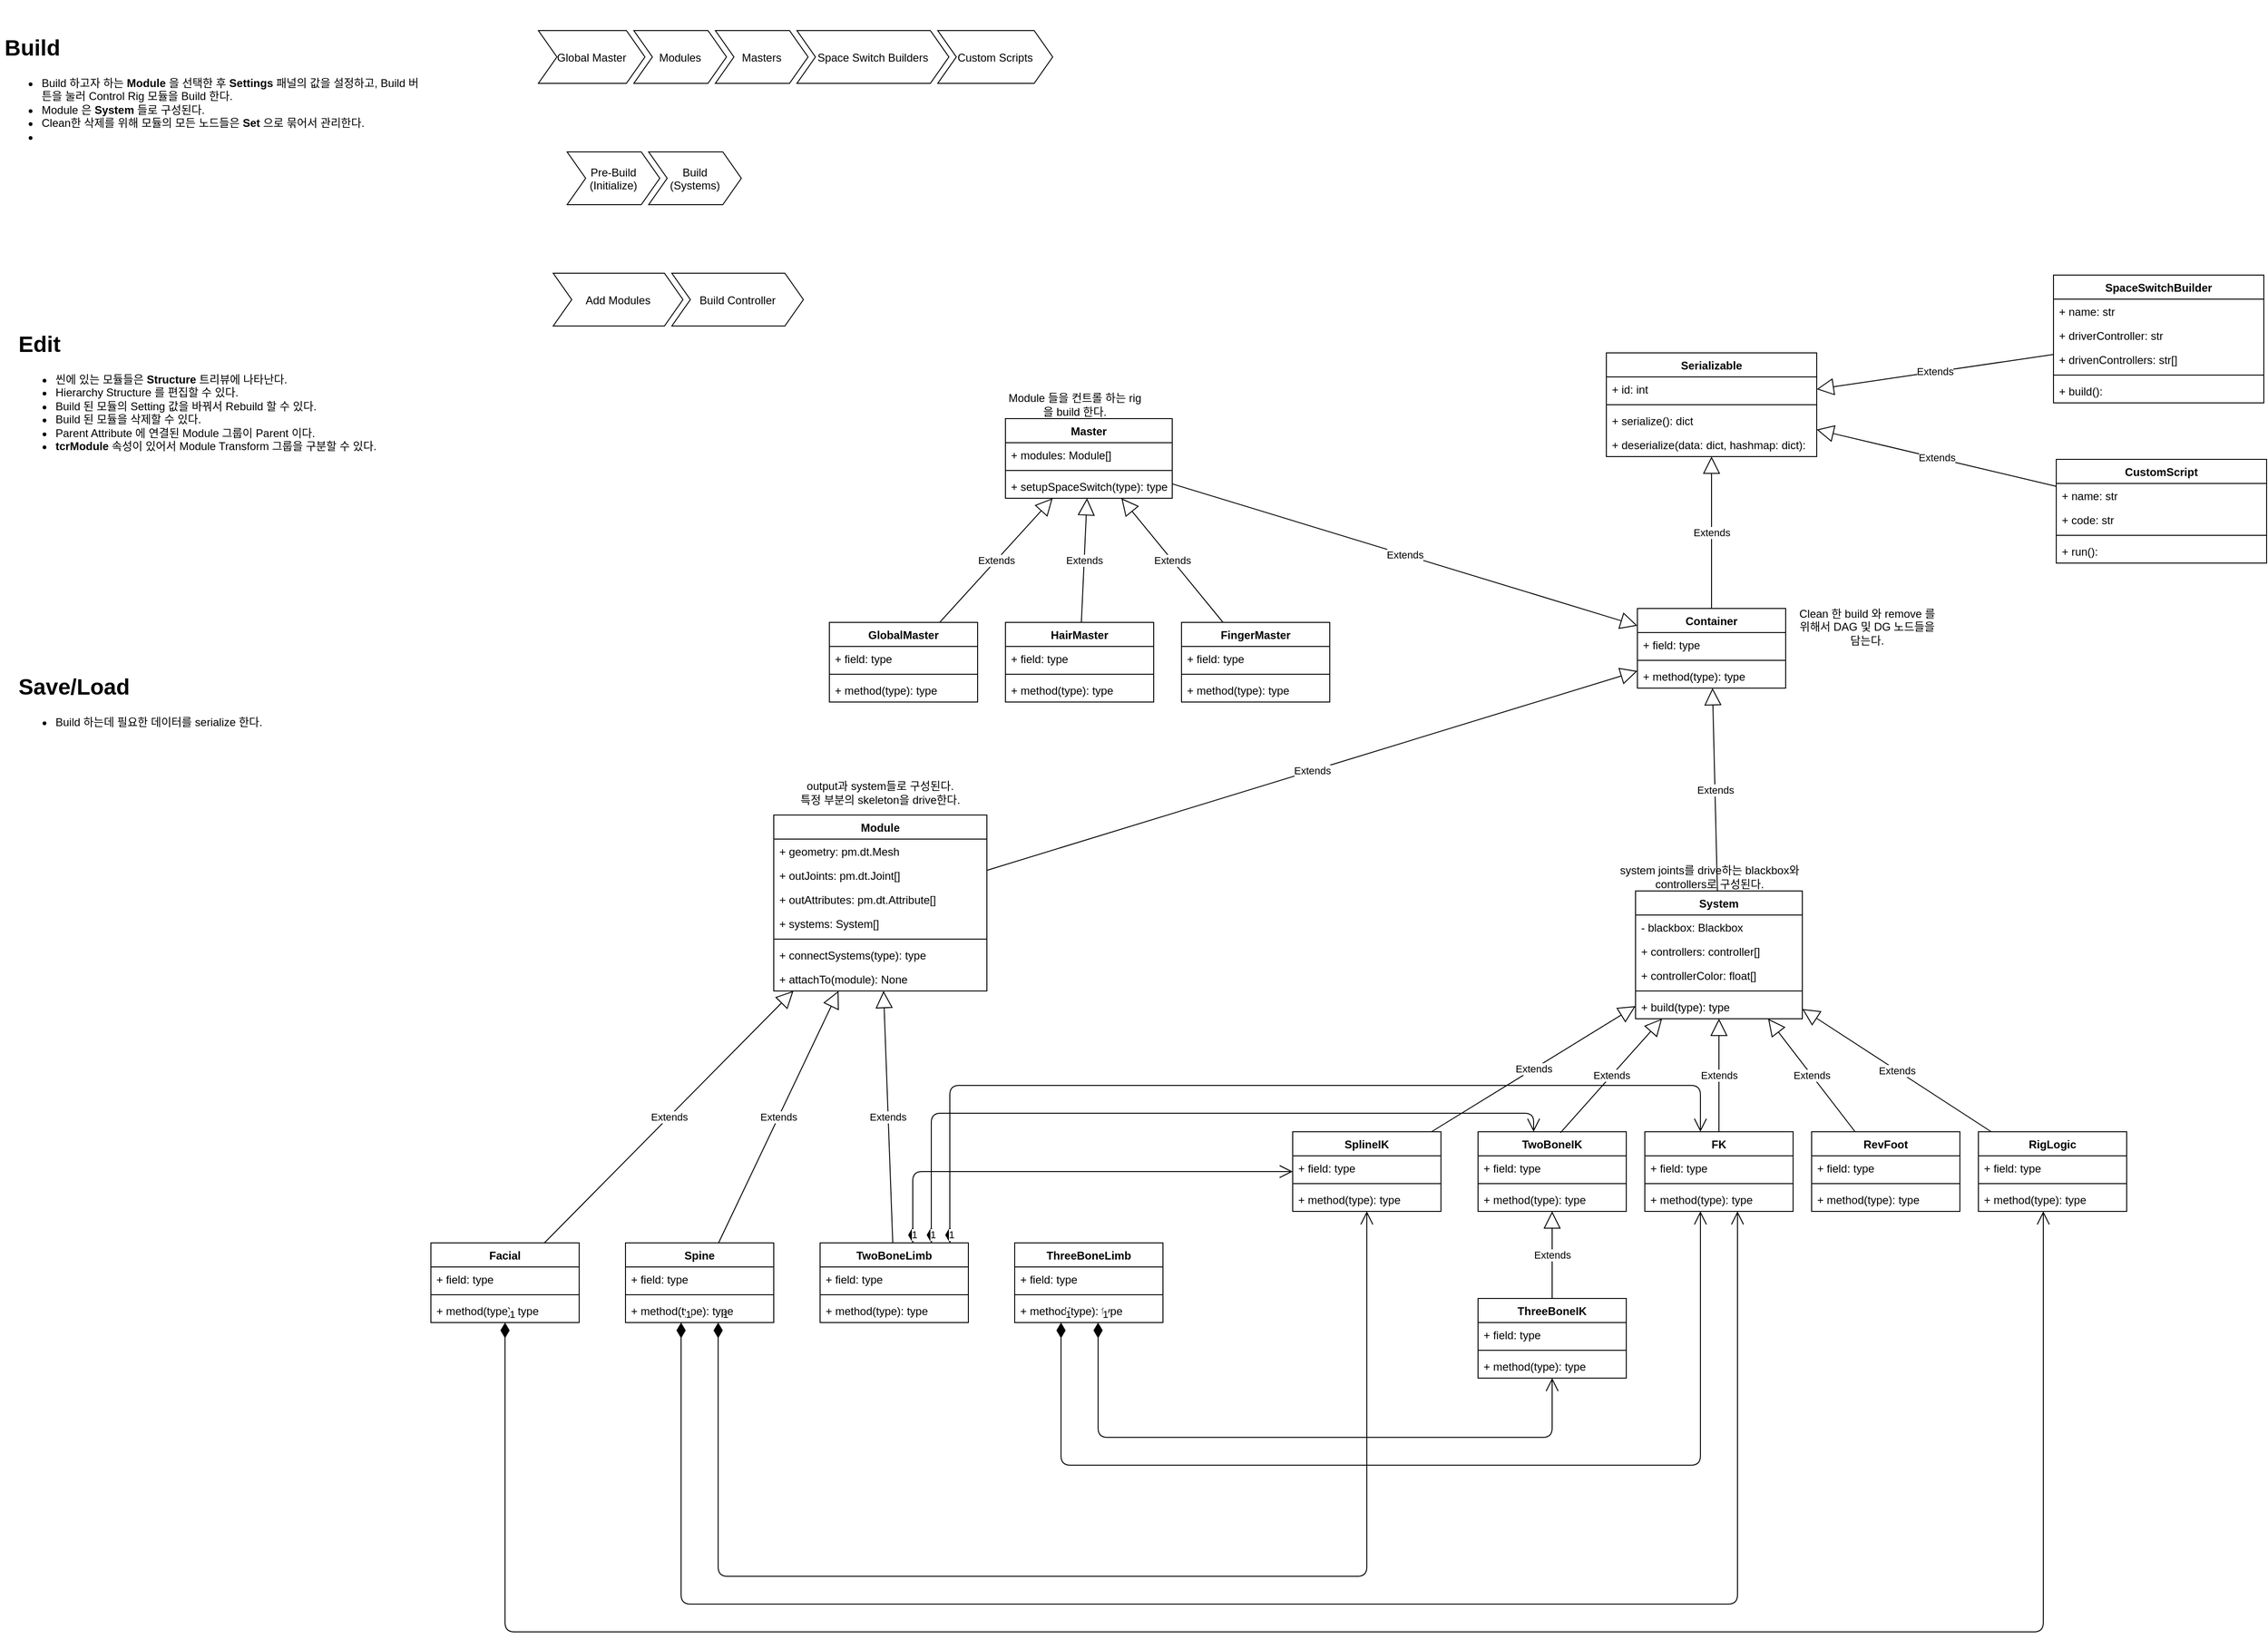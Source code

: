 <mxfile>
    <diagram id="XiwhYcmj0ilCepYtlXXz" name="Page-1">
        <mxGraphModel dx="2874" dy="2011" grid="0" gridSize="10" guides="1" tooltips="1" connect="1" arrows="1" fold="1" page="0" pageScale="1" pageWidth="850" pageHeight="1100" math="0" shadow="0">
            <root>
                <mxCell id="0"/>
                <mxCell id="1" parent="0"/>
                <mxCell id="C6jt62jU2cSUy1wTokl7-55" value="1" style="endArrow=open;html=1;endSize=12;startArrow=diamondThin;startSize=14;startFill=1;edgeStyle=orthogonalEdgeStyle;align=left;verticalAlign=bottom;" parent="1" source="C6jt62jU2cSUy1wTokl7-26" target="C6jt62jU2cSUy1wTokl7-20" edge="1">
                    <mxGeometry x="-1" y="3" relative="1" as="geometry">
                        <mxPoint x="220" y="643.0" as="sourcePoint"/>
                        <mxPoint x="650" y="556" as="targetPoint"/>
                        <Array as="points">
                            <mxPoint x="-260" y="940"/>
                            <mxPoint x="440" y="940"/>
                        </Array>
                    </mxGeometry>
                </mxCell>
                <mxCell id="C6jt62jU2cSUy1wTokl7-71" value="1" style="endArrow=open;html=1;endSize=12;startArrow=diamondThin;startSize=14;startFill=1;edgeStyle=orthogonalEdgeStyle;align=left;verticalAlign=bottom;" parent="1" source="dnupj69Uf0j96pq67MlD-18" target="C6jt62jU2cSUy1wTokl7-20" edge="1">
                    <mxGeometry x="-1" y="3" relative="1" as="geometry">
                        <mxPoint x="200" y="840" as="sourcePoint"/>
                        <mxPoint x="390" y="640" as="targetPoint"/>
                        <Array as="points">
                            <mxPoint x="-50" y="503"/>
                        </Array>
                    </mxGeometry>
                </mxCell>
                <mxCell id="dnupj69Uf0j96pq67MlD-11" value="Extends" style="endArrow=block;endSize=16;endFill=0;html=1;" parent="1" source="DZpCeHCarxQZjJvA1t8g-3" target="dnupj69Uf0j96pq67MlD-5" edge="1">
                    <mxGeometry width="160" relative="1" as="geometry">
                        <mxPoint x="584.545" y="134.0" as="sourcePoint"/>
                        <mxPoint x="410.0" y="-130" as="targetPoint"/>
                    </mxGeometry>
                </mxCell>
                <mxCell id="dnupj69Uf0j96pq67MlD-12" value="Extends" style="endArrow=block;endSize=16;endFill=0;html=1;" parent="1" source="C6jt62jU2cSUy1wTokl7-1" target="dnupj69Uf0j96pq67MlD-5" edge="1">
                    <mxGeometry width="160" relative="1" as="geometry">
                        <mxPoint x="732.975" y="110.0" as="sourcePoint"/>
                        <mxPoint x="558.43" y="-154" as="targetPoint"/>
                    </mxGeometry>
                </mxCell>
                <mxCell id="C6jt62jU2cSUy1wTokl7-1" value="Module" style="swimlane;fontStyle=1;align=center;verticalAlign=top;childLayout=stackLayout;horizontal=1;startSize=26;horizontalStack=0;resizeParent=1;resizeParentMax=0;resizeLast=0;collapsible=1;marginBottom=0;" parent="1" vertex="1">
                    <mxGeometry x="-200" y="118" width="230" height="190" as="geometry"/>
                </mxCell>
                <mxCell id="dnupj69Uf0j96pq67MlD-4" value="+ geometry: pm.dt.Mesh" style="text;strokeColor=none;fillColor=none;align=left;verticalAlign=top;spacingLeft=4;spacingRight=4;overflow=hidden;rotatable=0;points=[[0,0.5],[1,0.5]];portConstraint=eastwest;" parent="C6jt62jU2cSUy1wTokl7-1" vertex="1">
                    <mxGeometry y="26" width="230" height="26" as="geometry"/>
                </mxCell>
                <mxCell id="C6jt62jU2cSUy1wTokl7-2" value="+ outJoints: pm.dt.Joint[]" style="text;strokeColor=none;fillColor=none;align=left;verticalAlign=top;spacingLeft=4;spacingRight=4;overflow=hidden;rotatable=0;points=[[0,0.5],[1,0.5]];portConstraint=eastwest;" parent="C6jt62jU2cSUy1wTokl7-1" vertex="1">
                    <mxGeometry y="52" width="230" height="26" as="geometry"/>
                </mxCell>
                <mxCell id="dnupj69Uf0j96pq67MlD-3" value="+ outAttributes: pm.dt.Attribute[]" style="text;strokeColor=none;fillColor=none;align=left;verticalAlign=top;spacingLeft=4;spacingRight=4;overflow=hidden;rotatable=0;points=[[0,0.5],[1,0.5]];portConstraint=eastwest;" parent="C6jt62jU2cSUy1wTokl7-1" vertex="1">
                    <mxGeometry y="78" width="230" height="26" as="geometry"/>
                </mxCell>
                <mxCell id="dnupj69Uf0j96pq67MlD-17" value="+ systems: System[]" style="text;strokeColor=none;fillColor=none;align=left;verticalAlign=top;spacingLeft=4;spacingRight=4;overflow=hidden;rotatable=0;points=[[0,0.5],[1,0.5]];portConstraint=eastwest;" parent="C6jt62jU2cSUy1wTokl7-1" vertex="1">
                    <mxGeometry y="104" width="230" height="26" as="geometry"/>
                </mxCell>
                <mxCell id="C6jt62jU2cSUy1wTokl7-3" value="" style="line;strokeWidth=1;fillColor=none;align=left;verticalAlign=middle;spacingTop=-1;spacingLeft=3;spacingRight=3;rotatable=0;labelPosition=right;points=[];portConstraint=eastwest;" parent="C6jt62jU2cSUy1wTokl7-1" vertex="1">
                    <mxGeometry y="130" width="230" height="8" as="geometry"/>
                </mxCell>
                <mxCell id="C6jt62jU2cSUy1wTokl7-4" value="+ connectSystems(type): type" style="text;strokeColor=none;fillColor=none;align=left;verticalAlign=top;spacingLeft=4;spacingRight=4;overflow=hidden;rotatable=0;points=[[0,0.5],[1,0.5]];portConstraint=eastwest;" parent="C6jt62jU2cSUy1wTokl7-1" vertex="1">
                    <mxGeometry y="138" width="230" height="26" as="geometry"/>
                </mxCell>
                <mxCell id="rlYklRwIkWTG5aJJWdu2-1" value="+ attachTo(module): None" style="text;strokeColor=none;fillColor=none;align=left;verticalAlign=top;spacingLeft=4;spacingRight=4;overflow=hidden;rotatable=0;points=[[0,0.5],[1,0.5]];portConstraint=eastwest;" parent="C6jt62jU2cSUy1wTokl7-1" vertex="1">
                    <mxGeometry y="164" width="230" height="26" as="geometry"/>
                </mxCell>
                <mxCell id="C6jt62jU2cSUy1wTokl7-5" value="System" style="swimlane;fontStyle=1;align=center;verticalAlign=top;childLayout=stackLayout;horizontal=1;startSize=26;horizontalStack=0;resizeParent=1;resizeParentMax=0;resizeLast=0;collapsible=1;marginBottom=0;" parent="1" vertex="1">
                    <mxGeometry x="730" y="200" width="180" height="138" as="geometry"/>
                </mxCell>
                <mxCell id="C6jt62jU2cSUy1wTokl7-67" value="- blackbox: Blackbox" style="text;strokeColor=none;fillColor=none;align=left;verticalAlign=top;spacingLeft=4;spacingRight=4;overflow=hidden;rotatable=0;points=[[0,0.5],[1,0.5]];portConstraint=eastwest;" parent="C6jt62jU2cSUy1wTokl7-5" vertex="1">
                    <mxGeometry y="26" width="180" height="26" as="geometry"/>
                </mxCell>
                <mxCell id="C6jt62jU2cSUy1wTokl7-6" value="+ controllers: controller[]" style="text;strokeColor=none;fillColor=none;align=left;verticalAlign=top;spacingLeft=4;spacingRight=4;overflow=hidden;rotatable=0;points=[[0,0.5],[1,0.5]];portConstraint=eastwest;" parent="C6jt62jU2cSUy1wTokl7-5" vertex="1">
                    <mxGeometry y="52" width="180" height="26" as="geometry"/>
                </mxCell>
                <mxCell id="dnupj69Uf0j96pq67MlD-15" value="+ controllerColor: float[]" style="text;strokeColor=none;fillColor=none;align=left;verticalAlign=top;spacingLeft=4;spacingRight=4;overflow=hidden;rotatable=0;points=[[0,0.5],[1,0.5]];portConstraint=eastwest;" parent="C6jt62jU2cSUy1wTokl7-5" vertex="1">
                    <mxGeometry y="78" width="180" height="26" as="geometry"/>
                </mxCell>
                <mxCell id="C6jt62jU2cSUy1wTokl7-7" value="" style="line;strokeWidth=1;fillColor=none;align=left;verticalAlign=middle;spacingTop=-1;spacingLeft=3;spacingRight=3;rotatable=0;labelPosition=right;points=[];portConstraint=eastwest;" parent="C6jt62jU2cSUy1wTokl7-5" vertex="1">
                    <mxGeometry y="104" width="180" height="8" as="geometry"/>
                </mxCell>
                <mxCell id="C6jt62jU2cSUy1wTokl7-8" value="+ build(type): type" style="text;strokeColor=none;fillColor=none;align=left;verticalAlign=top;spacingLeft=4;spacingRight=4;overflow=hidden;rotatable=0;points=[[0,0.5],[1,0.5]];portConstraint=eastwest;" parent="C6jt62jU2cSUy1wTokl7-5" vertex="1">
                    <mxGeometry y="112" width="180" height="26" as="geometry"/>
                </mxCell>
                <mxCell id="C6jt62jU2cSUy1wTokl7-13" value="FK" style="swimlane;fontStyle=1;align=center;verticalAlign=top;childLayout=stackLayout;horizontal=1;startSize=26;horizontalStack=0;resizeParent=1;resizeParentMax=0;resizeLast=0;collapsible=1;marginBottom=0;" parent="1" vertex="1">
                    <mxGeometry x="740" y="460" width="160" height="86" as="geometry"/>
                </mxCell>
                <mxCell id="C6jt62jU2cSUy1wTokl7-14" value="+ field: type" style="text;strokeColor=none;fillColor=none;align=left;verticalAlign=top;spacingLeft=4;spacingRight=4;overflow=hidden;rotatable=0;points=[[0,0.5],[1,0.5]];portConstraint=eastwest;" parent="C6jt62jU2cSUy1wTokl7-13" vertex="1">
                    <mxGeometry y="26" width="160" height="26" as="geometry"/>
                </mxCell>
                <mxCell id="C6jt62jU2cSUy1wTokl7-15" value="" style="line;strokeWidth=1;fillColor=none;align=left;verticalAlign=middle;spacingTop=-1;spacingLeft=3;spacingRight=3;rotatable=0;labelPosition=right;points=[];portConstraint=eastwest;" parent="C6jt62jU2cSUy1wTokl7-13" vertex="1">
                    <mxGeometry y="52" width="160" height="8" as="geometry"/>
                </mxCell>
                <mxCell id="C6jt62jU2cSUy1wTokl7-16" value="+ method(type): type" style="text;strokeColor=none;fillColor=none;align=left;verticalAlign=top;spacingLeft=4;spacingRight=4;overflow=hidden;rotatable=0;points=[[0,0.5],[1,0.5]];portConstraint=eastwest;" parent="C6jt62jU2cSUy1wTokl7-13" vertex="1">
                    <mxGeometry y="60" width="160" height="26" as="geometry"/>
                </mxCell>
                <mxCell id="C6jt62jU2cSUy1wTokl7-19" value="Extends" style="endArrow=block;endSize=16;endFill=0;html=1;" parent="1" source="C6jt62jU2cSUy1wTokl7-13" target="C6jt62jU2cSUy1wTokl7-5" edge="1">
                    <mxGeometry width="160" relative="1" as="geometry">
                        <mxPoint x="605.8" y="300" as="sourcePoint"/>
                        <mxPoint x="644.2" y="236" as="targetPoint"/>
                    </mxGeometry>
                </mxCell>
                <mxCell id="C6jt62jU2cSUy1wTokl7-20" value="SplineIK" style="swimlane;fontStyle=1;align=center;verticalAlign=top;childLayout=stackLayout;horizontal=1;startSize=26;horizontalStack=0;resizeParent=1;resizeParentMax=0;resizeLast=0;collapsible=1;marginBottom=0;" parent="1" vertex="1">
                    <mxGeometry x="360" y="460" width="160" height="86" as="geometry"/>
                </mxCell>
                <mxCell id="C6jt62jU2cSUy1wTokl7-21" value="+ field: type" style="text;strokeColor=none;fillColor=none;align=left;verticalAlign=top;spacingLeft=4;spacingRight=4;overflow=hidden;rotatable=0;points=[[0,0.5],[1,0.5]];portConstraint=eastwest;" parent="C6jt62jU2cSUy1wTokl7-20" vertex="1">
                    <mxGeometry y="26" width="160" height="26" as="geometry"/>
                </mxCell>
                <mxCell id="C6jt62jU2cSUy1wTokl7-22" value="" style="line;strokeWidth=1;fillColor=none;align=left;verticalAlign=middle;spacingTop=-1;spacingLeft=3;spacingRight=3;rotatable=0;labelPosition=right;points=[];portConstraint=eastwest;" parent="C6jt62jU2cSUy1wTokl7-20" vertex="1">
                    <mxGeometry y="52" width="160" height="8" as="geometry"/>
                </mxCell>
                <mxCell id="C6jt62jU2cSUy1wTokl7-23" value="+ method(type): type" style="text;strokeColor=none;fillColor=none;align=left;verticalAlign=top;spacingLeft=4;spacingRight=4;overflow=hidden;rotatable=0;points=[[0,0.5],[1,0.5]];portConstraint=eastwest;" parent="C6jt62jU2cSUy1wTokl7-20" vertex="1">
                    <mxGeometry y="60" width="160" height="26" as="geometry"/>
                </mxCell>
                <mxCell id="C6jt62jU2cSUy1wTokl7-25" value="Extends" style="endArrow=block;endSize=16;endFill=0;html=1;" parent="1" source="C6jt62jU2cSUy1wTokl7-20" target="C6jt62jU2cSUy1wTokl7-5" edge="1">
                    <mxGeometry width="160" relative="1" as="geometry">
                        <mxPoint x="605.8" y="300" as="sourcePoint"/>
                        <mxPoint x="644.2" y="236" as="targetPoint"/>
                    </mxGeometry>
                </mxCell>
                <mxCell id="C6jt62jU2cSUy1wTokl7-26" value="Spine" style="swimlane;fontStyle=1;align=center;verticalAlign=top;childLayout=stackLayout;horizontal=1;startSize=26;horizontalStack=0;resizeParent=1;resizeParentMax=0;resizeLast=0;collapsible=1;marginBottom=0;" parent="1" vertex="1">
                    <mxGeometry x="-360" y="580" width="160" height="86" as="geometry"/>
                </mxCell>
                <mxCell id="C6jt62jU2cSUy1wTokl7-27" value="+ field: type" style="text;strokeColor=none;fillColor=none;align=left;verticalAlign=top;spacingLeft=4;spacingRight=4;overflow=hidden;rotatable=0;points=[[0,0.5],[1,0.5]];portConstraint=eastwest;" parent="C6jt62jU2cSUy1wTokl7-26" vertex="1">
                    <mxGeometry y="26" width="160" height="26" as="geometry"/>
                </mxCell>
                <mxCell id="C6jt62jU2cSUy1wTokl7-28" value="" style="line;strokeWidth=1;fillColor=none;align=left;verticalAlign=middle;spacingTop=-1;spacingLeft=3;spacingRight=3;rotatable=0;labelPosition=right;points=[];portConstraint=eastwest;" parent="C6jt62jU2cSUy1wTokl7-26" vertex="1">
                    <mxGeometry y="52" width="160" height="8" as="geometry"/>
                </mxCell>
                <mxCell id="C6jt62jU2cSUy1wTokl7-29" value="+ method(type): type" style="text;strokeColor=none;fillColor=none;align=left;verticalAlign=top;spacingLeft=4;spacingRight=4;overflow=hidden;rotatable=0;points=[[0,0.5],[1,0.5]];portConstraint=eastwest;" parent="C6jt62jU2cSUy1wTokl7-26" vertex="1">
                    <mxGeometry y="60" width="160" height="26" as="geometry"/>
                </mxCell>
                <mxCell id="C6jt62jU2cSUy1wTokl7-30" value="Extends" style="endArrow=block;endSize=16;endFill=0;html=1;" parent="1" source="C6jt62jU2cSUy1wTokl7-26" target="C6jt62jU2cSUy1wTokl7-1" edge="1">
                    <mxGeometry width="160" relative="1" as="geometry">
                        <mxPoint x="40.002" y="604" as="sourcePoint"/>
                        <mxPoint x="104.238" y="520" as="targetPoint"/>
                    </mxGeometry>
                </mxCell>
                <mxCell id="C6jt62jU2cSUy1wTokl7-40" value="TwoBoneIK" style="swimlane;fontStyle=1;align=center;verticalAlign=top;childLayout=stackLayout;horizontal=1;startSize=26;horizontalStack=0;resizeParent=1;resizeParentMax=0;resizeLast=0;collapsible=1;marginBottom=0;" parent="1" vertex="1">
                    <mxGeometry x="560" y="460" width="160" height="86" as="geometry"/>
                </mxCell>
                <mxCell id="C6jt62jU2cSUy1wTokl7-41" value="+ field: type" style="text;strokeColor=none;fillColor=none;align=left;verticalAlign=top;spacingLeft=4;spacingRight=4;overflow=hidden;rotatable=0;points=[[0,0.5],[1,0.5]];portConstraint=eastwest;" parent="C6jt62jU2cSUy1wTokl7-40" vertex="1">
                    <mxGeometry y="26" width="160" height="26" as="geometry"/>
                </mxCell>
                <mxCell id="C6jt62jU2cSUy1wTokl7-42" value="" style="line;strokeWidth=1;fillColor=none;align=left;verticalAlign=middle;spacingTop=-1;spacingLeft=3;spacingRight=3;rotatable=0;labelPosition=right;points=[];portConstraint=eastwest;" parent="C6jt62jU2cSUy1wTokl7-40" vertex="1">
                    <mxGeometry y="52" width="160" height="8" as="geometry"/>
                </mxCell>
                <mxCell id="C6jt62jU2cSUy1wTokl7-43" value="+ method(type): type" style="text;strokeColor=none;fillColor=none;align=left;verticalAlign=top;spacingLeft=4;spacingRight=4;overflow=hidden;rotatable=0;points=[[0,0.5],[1,0.5]];portConstraint=eastwest;" parent="C6jt62jU2cSUy1wTokl7-40" vertex="1">
                    <mxGeometry y="60" width="160" height="26" as="geometry"/>
                </mxCell>
                <mxCell id="C6jt62jU2cSUy1wTokl7-44" value="ThreeBoneIK" style="swimlane;fontStyle=1;align=center;verticalAlign=top;childLayout=stackLayout;horizontal=1;startSize=26;horizontalStack=0;resizeParent=1;resizeParentMax=0;resizeLast=0;collapsible=1;marginBottom=0;" parent="1" vertex="1">
                    <mxGeometry x="560" y="640" width="160" height="86" as="geometry"/>
                </mxCell>
                <mxCell id="C6jt62jU2cSUy1wTokl7-45" value="+ field: type" style="text;strokeColor=none;fillColor=none;align=left;verticalAlign=top;spacingLeft=4;spacingRight=4;overflow=hidden;rotatable=0;points=[[0,0.5],[1,0.5]];portConstraint=eastwest;" parent="C6jt62jU2cSUy1wTokl7-44" vertex="1">
                    <mxGeometry y="26" width="160" height="26" as="geometry"/>
                </mxCell>
                <mxCell id="C6jt62jU2cSUy1wTokl7-46" value="" style="line;strokeWidth=1;fillColor=none;align=left;verticalAlign=middle;spacingTop=-1;spacingLeft=3;spacingRight=3;rotatable=0;labelPosition=right;points=[];portConstraint=eastwest;" parent="C6jt62jU2cSUy1wTokl7-44" vertex="1">
                    <mxGeometry y="52" width="160" height="8" as="geometry"/>
                </mxCell>
                <mxCell id="C6jt62jU2cSUy1wTokl7-47" value="+ method(type): type" style="text;strokeColor=none;fillColor=none;align=left;verticalAlign=top;spacingLeft=4;spacingRight=4;overflow=hidden;rotatable=0;points=[[0,0.5],[1,0.5]];portConstraint=eastwest;" parent="C6jt62jU2cSUy1wTokl7-44" vertex="1">
                    <mxGeometry y="60" width="160" height="26" as="geometry"/>
                </mxCell>
                <mxCell id="C6jt62jU2cSUy1wTokl7-48" value="Extends" style="endArrow=block;endSize=16;endFill=0;html=1;exitX=0.556;exitY=0.012;exitDx=0;exitDy=0;exitPerimeter=0;" parent="1" source="C6jt62jU2cSUy1wTokl7-40" target="C6jt62jU2cSUy1wTokl7-5" edge="1">
                    <mxGeometry width="160" relative="1" as="geometry">
                        <mxPoint x="482.882" y="470" as="sourcePoint"/>
                        <mxPoint x="547.118" y="386" as="targetPoint"/>
                    </mxGeometry>
                </mxCell>
                <mxCell id="C6jt62jU2cSUy1wTokl7-49" value="Extends" style="endArrow=block;endSize=16;endFill=0;html=1;" parent="1" source="C6jt62jU2cSUy1wTokl7-44" target="C6jt62jU2cSUy1wTokl7-40" edge="1">
                    <mxGeometry width="160" relative="1" as="geometry">
                        <mxPoint x="658.96" y="471.032" as="sourcePoint"/>
                        <mxPoint x="606.519" y="386" as="targetPoint"/>
                    </mxGeometry>
                </mxCell>
                <mxCell id="C6jt62jU2cSUy1wTokl7-52" value="1" style="endArrow=open;html=1;endSize=12;startArrow=diamondThin;startSize=14;startFill=1;edgeStyle=orthogonalEdgeStyle;align=left;verticalAlign=bottom;" parent="1" source="dnupj69Uf0j96pq67MlD-18" target="C6jt62jU2cSUy1wTokl7-40" edge="1">
                    <mxGeometry x="-1" y="3" relative="1" as="geometry">
                        <mxPoint x="270" y="720" as="sourcePoint"/>
                        <mxPoint x="430" y="720" as="targetPoint"/>
                        <Array as="points">
                            <mxPoint x="-30" y="440"/>
                            <mxPoint x="620" y="440"/>
                        </Array>
                    </mxGeometry>
                </mxCell>
                <mxCell id="C6jt62jU2cSUy1wTokl7-56" value="1" style="endArrow=open;html=1;endSize=12;startArrow=diamondThin;startSize=14;startFill=1;edgeStyle=orthogonalEdgeStyle;align=left;verticalAlign=bottom;" parent="1" source="C6jt62jU2cSUy1wTokl7-26" target="C6jt62jU2cSUy1wTokl7-13" edge="1">
                    <mxGeometry x="-1" y="3" relative="1" as="geometry">
                        <mxPoint x="140" y="686" as="sourcePoint"/>
                        <mxPoint x="760" y="386" as="targetPoint"/>
                        <Array as="points">
                            <mxPoint x="-300" y="970"/>
                            <mxPoint x="840" y="970"/>
                        </Array>
                    </mxGeometry>
                </mxCell>
                <mxCell id="C6jt62jU2cSUy1wTokl7-61" value="&lt;h1&gt;Build&lt;/h1&gt;&lt;p&gt;&lt;/p&gt;&lt;ul&gt;&lt;li&gt;Build 하고자 하는 &lt;b&gt;Module &lt;/b&gt;을 선택한 후 &lt;b&gt;Settings &lt;/b&gt;패널의 값을 설정하고, Build 버튼을 눌러 Control Rig 모듈을 Build 한다.&lt;/li&gt;&lt;li&gt;Module 은 &lt;b&gt;System &lt;/b&gt;들로 구성된다.&lt;/li&gt;&lt;li&gt;Clean한 삭제를 위해 모듈의 모든 노드들은 &lt;b&gt;Set &lt;/b&gt;으로 묶어서 관리한다.&lt;/li&gt;&lt;li&gt;&lt;br&gt;&lt;/li&gt;&lt;/ul&gt;&lt;p&gt;&lt;/p&gt;" style="text;html=1;strokeColor=none;fillColor=none;spacing=5;spacingTop=-20;whiteSpace=wrap;overflow=hidden;rounded=0;" parent="1" vertex="1">
                    <mxGeometry x="-1035" y="-730" width="465" height="340" as="geometry"/>
                </mxCell>
                <mxCell id="C6jt62jU2cSUy1wTokl7-62" value="&lt;h1&gt;Edit&lt;/h1&gt;&lt;p&gt;&lt;/p&gt;&lt;ul&gt;&lt;li&gt;씬에 있는 모듈들은 &lt;b&gt;Structure &lt;/b&gt;트리뷰에 나타난다.&lt;/li&gt;&lt;li&gt;Hierarchy Structure 를 편집할 수 있다.&lt;/li&gt;&lt;li&gt;Build 된 모듈의 Setting 값을 바꿔서 Rebuild 할 수 있다.&lt;/li&gt;&lt;li&gt;Build 된 모듈을 삭제할 수 있다.&lt;/li&gt;&lt;li&gt;Parent Attribute 에 연결된 Module 그룹이 Parent 이다.&lt;/li&gt;&lt;li&gt;&lt;b&gt;tcrModule &lt;/b&gt;속성이 있어서 Module Transform 그룹을 구분할 수 있다.&lt;/li&gt;&lt;/ul&gt;&lt;p&gt;&lt;/p&gt;" style="text;html=1;strokeColor=none;fillColor=none;spacing=5;spacingTop=-20;whiteSpace=wrap;overflow=hidden;rounded=0;" parent="1" vertex="1">
                    <mxGeometry x="-1020" y="-410" width="465" height="340" as="geometry"/>
                </mxCell>
                <mxCell id="C6jt62jU2cSUy1wTokl7-72" value="1" style="endArrow=open;html=1;endSize=12;startArrow=diamondThin;startSize=14;startFill=1;edgeStyle=orthogonalEdgeStyle;align=left;verticalAlign=bottom;" parent="1" source="dnupj69Uf0j96pq67MlD-18" target="C6jt62jU2cSUy1wTokl7-13" edge="1">
                    <mxGeometry x="-1" y="3" relative="1" as="geometry">
                        <mxPoint x="120" y="686" as="sourcePoint"/>
                        <mxPoint x="450" y="736" as="targetPoint"/>
                        <Array as="points">
                            <mxPoint x="-10" y="410"/>
                            <mxPoint x="800" y="410"/>
                        </Array>
                    </mxGeometry>
                </mxCell>
                <mxCell id="C6jt62jU2cSUy1wTokl7-73" value="RevFoot" style="swimlane;fontStyle=1;align=center;verticalAlign=top;childLayout=stackLayout;horizontal=1;startSize=26;horizontalStack=0;resizeParent=1;resizeParentMax=0;resizeLast=0;collapsible=1;marginBottom=0;" parent="1" vertex="1">
                    <mxGeometry x="920" y="460" width="160" height="86" as="geometry"/>
                </mxCell>
                <mxCell id="C6jt62jU2cSUy1wTokl7-74" value="+ field: type" style="text;strokeColor=none;fillColor=none;align=left;verticalAlign=top;spacingLeft=4;spacingRight=4;overflow=hidden;rotatable=0;points=[[0,0.5],[1,0.5]];portConstraint=eastwest;" parent="C6jt62jU2cSUy1wTokl7-73" vertex="1">
                    <mxGeometry y="26" width="160" height="26" as="geometry"/>
                </mxCell>
                <mxCell id="C6jt62jU2cSUy1wTokl7-75" value="" style="line;strokeWidth=1;fillColor=none;align=left;verticalAlign=middle;spacingTop=-1;spacingLeft=3;spacingRight=3;rotatable=0;labelPosition=right;points=[];portConstraint=eastwest;" parent="C6jt62jU2cSUy1wTokl7-73" vertex="1">
                    <mxGeometry y="52" width="160" height="8" as="geometry"/>
                </mxCell>
                <mxCell id="C6jt62jU2cSUy1wTokl7-76" value="+ method(type): type" style="text;strokeColor=none;fillColor=none;align=left;verticalAlign=top;spacingLeft=4;spacingRight=4;overflow=hidden;rotatable=0;points=[[0,0.5],[1,0.5]];portConstraint=eastwest;" parent="C6jt62jU2cSUy1wTokl7-73" vertex="1">
                    <mxGeometry y="60" width="160" height="26" as="geometry"/>
                </mxCell>
                <mxCell id="C6jt62jU2cSUy1wTokl7-77" value="Extends" style="endArrow=block;endSize=16;endFill=0;html=1;" parent="1" source="C6jt62jU2cSUy1wTokl7-73" target="C6jt62jU2cSUy1wTokl7-5" edge="1">
                    <mxGeometry width="160" relative="1" as="geometry">
                        <mxPoint x="658.96" y="471.032" as="sourcePoint"/>
                        <mxPoint x="606.519" y="386" as="targetPoint"/>
                    </mxGeometry>
                </mxCell>
                <mxCell id="DZpCeHCarxQZjJvA1t8g-1" value="output과 system들로 구성된다.&lt;br&gt;특정 부분의 skeleton을 drive한다." style="text;html=1;strokeColor=none;fillColor=none;align=center;verticalAlign=middle;whiteSpace=wrap;rounded=0;" parent="1" vertex="1">
                    <mxGeometry x="-200" y="70" width="230" height="48" as="geometry"/>
                </mxCell>
                <mxCell id="DZpCeHCarxQZjJvA1t8g-2" value="system joints를 drive하는 blackbox와 controllers로 구성된다." style="text;html=1;strokeColor=none;fillColor=none;align=center;verticalAlign=middle;whiteSpace=wrap;rounded=0;" parent="1" vertex="1">
                    <mxGeometry x="710" y="170" width="200" height="30" as="geometry"/>
                </mxCell>
                <mxCell id="DZpCeHCarxQZjJvA1t8g-3" value="Master" style="swimlane;fontStyle=1;align=center;verticalAlign=top;childLayout=stackLayout;horizontal=1;startSize=26;horizontalStack=0;resizeParent=1;resizeParentMax=0;resizeLast=0;collapsible=1;marginBottom=0;" parent="1" vertex="1">
                    <mxGeometry x="50" y="-310" width="180" height="86" as="geometry"/>
                </mxCell>
                <mxCell id="DZpCeHCarxQZjJvA1t8g-35" value="+ modules: Module[]" style="text;strokeColor=none;fillColor=none;align=left;verticalAlign=top;spacingLeft=4;spacingRight=4;overflow=hidden;rotatable=0;points=[[0,0.5],[1,0.5]];portConstraint=eastwest;" parent="DZpCeHCarxQZjJvA1t8g-3" vertex="1">
                    <mxGeometry y="26" width="180" height="26" as="geometry"/>
                </mxCell>
                <mxCell id="DZpCeHCarxQZjJvA1t8g-5" value="" style="line;strokeWidth=1;fillColor=none;align=left;verticalAlign=middle;spacingTop=-1;spacingLeft=3;spacingRight=3;rotatable=0;labelPosition=right;points=[];portConstraint=eastwest;" parent="DZpCeHCarxQZjJvA1t8g-3" vertex="1">
                    <mxGeometry y="52" width="180" height="8" as="geometry"/>
                </mxCell>
                <mxCell id="DZpCeHCarxQZjJvA1t8g-6" value="+ setupSpaceSwitch(type): type" style="text;strokeColor=none;fillColor=none;align=left;verticalAlign=top;spacingLeft=4;spacingRight=4;overflow=hidden;rotatable=0;points=[[0,0.5],[1,0.5]];portConstraint=eastwest;" parent="DZpCeHCarxQZjJvA1t8g-3" vertex="1">
                    <mxGeometry y="60" width="180" height="26" as="geometry"/>
                </mxCell>
                <mxCell id="DZpCeHCarxQZjJvA1t8g-7" value="Module 들을 컨트롤 하는 rig 을 build 한다." style="text;html=1;strokeColor=none;fillColor=none;align=center;verticalAlign=middle;whiteSpace=wrap;rounded=0;" parent="1" vertex="1">
                    <mxGeometry x="50" y="-340" width="150" height="30" as="geometry"/>
                </mxCell>
                <mxCell id="DZpCeHCarxQZjJvA1t8g-8" value="HairMaster" style="swimlane;fontStyle=1;align=center;verticalAlign=top;childLayout=stackLayout;horizontal=1;startSize=26;horizontalStack=0;resizeParent=1;resizeParentMax=0;resizeLast=0;collapsible=1;marginBottom=0;" parent="1" vertex="1">
                    <mxGeometry x="50" y="-90" width="160" height="86" as="geometry"/>
                </mxCell>
                <mxCell id="DZpCeHCarxQZjJvA1t8g-9" value="+ field: type" style="text;strokeColor=none;fillColor=none;align=left;verticalAlign=top;spacingLeft=4;spacingRight=4;overflow=hidden;rotatable=0;points=[[0,0.5],[1,0.5]];portConstraint=eastwest;" parent="DZpCeHCarxQZjJvA1t8g-8" vertex="1">
                    <mxGeometry y="26" width="160" height="26" as="geometry"/>
                </mxCell>
                <mxCell id="DZpCeHCarxQZjJvA1t8g-10" value="" style="line;strokeWidth=1;fillColor=none;align=left;verticalAlign=middle;spacingTop=-1;spacingLeft=3;spacingRight=3;rotatable=0;labelPosition=right;points=[];portConstraint=eastwest;" parent="DZpCeHCarxQZjJvA1t8g-8" vertex="1">
                    <mxGeometry y="52" width="160" height="8" as="geometry"/>
                </mxCell>
                <mxCell id="DZpCeHCarxQZjJvA1t8g-11" value="+ method(type): type" style="text;strokeColor=none;fillColor=none;align=left;verticalAlign=top;spacingLeft=4;spacingRight=4;overflow=hidden;rotatable=0;points=[[0,0.5],[1,0.5]];portConstraint=eastwest;" parent="DZpCeHCarxQZjJvA1t8g-8" vertex="1">
                    <mxGeometry y="60" width="160" height="26" as="geometry"/>
                </mxCell>
                <mxCell id="DZpCeHCarxQZjJvA1t8g-12" value="Extends" style="endArrow=block;endSize=16;endFill=0;html=1;" parent="1" source="DZpCeHCarxQZjJvA1t8g-8" target="DZpCeHCarxQZjJvA1t8g-3" edge="1">
                    <mxGeometry width="160" relative="1" as="geometry">
                        <mxPoint x="200" y="54" as="sourcePoint"/>
                        <mxPoint x="262" y="-70" as="targetPoint"/>
                    </mxGeometry>
                </mxCell>
                <mxCell id="DZpCeHCarxQZjJvA1t8g-13" value="FingerMaster" style="swimlane;fontStyle=1;align=center;verticalAlign=top;childLayout=stackLayout;horizontal=1;startSize=26;horizontalStack=0;resizeParent=1;resizeParentMax=0;resizeLast=0;collapsible=1;marginBottom=0;" parent="1" vertex="1">
                    <mxGeometry x="240" y="-90" width="160" height="86" as="geometry"/>
                </mxCell>
                <mxCell id="DZpCeHCarxQZjJvA1t8g-14" value="+ field: type" style="text;strokeColor=none;fillColor=none;align=left;verticalAlign=top;spacingLeft=4;spacingRight=4;overflow=hidden;rotatable=0;points=[[0,0.5],[1,0.5]];portConstraint=eastwest;" parent="DZpCeHCarxQZjJvA1t8g-13" vertex="1">
                    <mxGeometry y="26" width="160" height="26" as="geometry"/>
                </mxCell>
                <mxCell id="DZpCeHCarxQZjJvA1t8g-15" value="" style="line;strokeWidth=1;fillColor=none;align=left;verticalAlign=middle;spacingTop=-1;spacingLeft=3;spacingRight=3;rotatable=0;labelPosition=right;points=[];portConstraint=eastwest;" parent="DZpCeHCarxQZjJvA1t8g-13" vertex="1">
                    <mxGeometry y="52" width="160" height="8" as="geometry"/>
                </mxCell>
                <mxCell id="DZpCeHCarxQZjJvA1t8g-16" value="+ method(type): type" style="text;strokeColor=none;fillColor=none;align=left;verticalAlign=top;spacingLeft=4;spacingRight=4;overflow=hidden;rotatable=0;points=[[0,0.5],[1,0.5]];portConstraint=eastwest;" parent="DZpCeHCarxQZjJvA1t8g-13" vertex="1">
                    <mxGeometry y="60" width="160" height="26" as="geometry"/>
                </mxCell>
                <mxCell id="DZpCeHCarxQZjJvA1t8g-17" value="Extends" style="endArrow=block;endSize=16;endFill=0;html=1;" parent="1" source="DZpCeHCarxQZjJvA1t8g-13" target="DZpCeHCarxQZjJvA1t8g-3" edge="1">
                    <mxGeometry width="160" relative="1" as="geometry">
                        <mxPoint x="175.412" y="-80" as="sourcePoint"/>
                        <mxPoint x="260" y="-150" as="targetPoint"/>
                    </mxGeometry>
                </mxCell>
                <mxCell id="DZpCeHCarxQZjJvA1t8g-18" value="GlobalMaster" style="swimlane;fontStyle=1;align=center;verticalAlign=top;childLayout=stackLayout;horizontal=1;startSize=26;horizontalStack=0;resizeParent=1;resizeParentMax=0;resizeLast=0;collapsible=1;marginBottom=0;" parent="1" vertex="1">
                    <mxGeometry x="-140" y="-90" width="160" height="86" as="geometry"/>
                </mxCell>
                <mxCell id="DZpCeHCarxQZjJvA1t8g-19" value="+ field: type" style="text;strokeColor=none;fillColor=none;align=left;verticalAlign=top;spacingLeft=4;spacingRight=4;overflow=hidden;rotatable=0;points=[[0,0.5],[1,0.5]];portConstraint=eastwest;" parent="DZpCeHCarxQZjJvA1t8g-18" vertex="1">
                    <mxGeometry y="26" width="160" height="26" as="geometry"/>
                </mxCell>
                <mxCell id="DZpCeHCarxQZjJvA1t8g-20" value="" style="line;strokeWidth=1;fillColor=none;align=left;verticalAlign=middle;spacingTop=-1;spacingLeft=3;spacingRight=3;rotatable=0;labelPosition=right;points=[];portConstraint=eastwest;" parent="DZpCeHCarxQZjJvA1t8g-18" vertex="1">
                    <mxGeometry y="52" width="160" height="8" as="geometry"/>
                </mxCell>
                <mxCell id="DZpCeHCarxQZjJvA1t8g-21" value="+ method(type): type" style="text;strokeColor=none;fillColor=none;align=left;verticalAlign=top;spacingLeft=4;spacingRight=4;overflow=hidden;rotatable=0;points=[[0,0.5],[1,0.5]];portConstraint=eastwest;" parent="DZpCeHCarxQZjJvA1t8g-18" vertex="1">
                    <mxGeometry y="60" width="160" height="26" as="geometry"/>
                </mxCell>
                <mxCell id="DZpCeHCarxQZjJvA1t8g-22" value="Extends" style="endArrow=block;endSize=16;endFill=0;html=1;" parent="1" source="DZpCeHCarxQZjJvA1t8g-18" target="DZpCeHCarxQZjJvA1t8g-3" edge="1">
                    <mxGeometry width="160" relative="1" as="geometry">
                        <mxPoint x="-34.356" y="-114" as="sourcePoint"/>
                        <mxPoint x="19.996" y="-198" as="targetPoint"/>
                    </mxGeometry>
                </mxCell>
                <mxCell id="DZpCeHCarxQZjJvA1t8g-24" value="RigLogic" style="swimlane;fontStyle=1;align=center;verticalAlign=top;childLayout=stackLayout;horizontal=1;startSize=26;horizontalStack=0;resizeParent=1;resizeParentMax=0;resizeLast=0;collapsible=1;marginBottom=0;" parent="1" vertex="1">
                    <mxGeometry x="1100" y="460" width="160" height="86" as="geometry"/>
                </mxCell>
                <mxCell id="DZpCeHCarxQZjJvA1t8g-25" value="+ field: type" style="text;strokeColor=none;fillColor=none;align=left;verticalAlign=top;spacingLeft=4;spacingRight=4;overflow=hidden;rotatable=0;points=[[0,0.5],[1,0.5]];portConstraint=eastwest;" parent="DZpCeHCarxQZjJvA1t8g-24" vertex="1">
                    <mxGeometry y="26" width="160" height="26" as="geometry"/>
                </mxCell>
                <mxCell id="DZpCeHCarxQZjJvA1t8g-26" value="" style="line;strokeWidth=1;fillColor=none;align=left;verticalAlign=middle;spacingTop=-1;spacingLeft=3;spacingRight=3;rotatable=0;labelPosition=right;points=[];portConstraint=eastwest;" parent="DZpCeHCarxQZjJvA1t8g-24" vertex="1">
                    <mxGeometry y="52" width="160" height="8" as="geometry"/>
                </mxCell>
                <mxCell id="DZpCeHCarxQZjJvA1t8g-27" value="+ method(type): type" style="text;strokeColor=none;fillColor=none;align=left;verticalAlign=top;spacingLeft=4;spacingRight=4;overflow=hidden;rotatable=0;points=[[0,0.5],[1,0.5]];portConstraint=eastwest;" parent="DZpCeHCarxQZjJvA1t8g-24" vertex="1">
                    <mxGeometry y="60" width="160" height="26" as="geometry"/>
                </mxCell>
                <mxCell id="DZpCeHCarxQZjJvA1t8g-28" value="Extends" style="endArrow=block;endSize=16;endFill=0;html=1;" parent="1" source="DZpCeHCarxQZjJvA1t8g-24" target="C6jt62jU2cSUy1wTokl7-5" edge="1">
                    <mxGeometry width="160" relative="1" as="geometry">
                        <mxPoint x="897.65" y="270" as="sourcePoint"/>
                        <mxPoint x="982.356" y="182" as="targetPoint"/>
                    </mxGeometry>
                </mxCell>
                <mxCell id="DZpCeHCarxQZjJvA1t8g-29" value="Facial&#10;" style="swimlane;fontStyle=1;align=center;verticalAlign=top;childLayout=stackLayout;horizontal=1;startSize=26;horizontalStack=0;resizeParent=1;resizeParentMax=0;resizeLast=0;collapsible=1;marginBottom=0;" parent="1" vertex="1">
                    <mxGeometry x="-570" y="580" width="160" height="86" as="geometry"/>
                </mxCell>
                <mxCell id="DZpCeHCarxQZjJvA1t8g-30" value="+ field: type" style="text;strokeColor=none;fillColor=none;align=left;verticalAlign=top;spacingLeft=4;spacingRight=4;overflow=hidden;rotatable=0;points=[[0,0.5],[1,0.5]];portConstraint=eastwest;" parent="DZpCeHCarxQZjJvA1t8g-29" vertex="1">
                    <mxGeometry y="26" width="160" height="26" as="geometry"/>
                </mxCell>
                <mxCell id="DZpCeHCarxQZjJvA1t8g-31" value="" style="line;strokeWidth=1;fillColor=none;align=left;verticalAlign=middle;spacingTop=-1;spacingLeft=3;spacingRight=3;rotatable=0;labelPosition=right;points=[];portConstraint=eastwest;" parent="DZpCeHCarxQZjJvA1t8g-29" vertex="1">
                    <mxGeometry y="52" width="160" height="8" as="geometry"/>
                </mxCell>
                <mxCell id="DZpCeHCarxQZjJvA1t8g-32" value="+ method(type): type" style="text;strokeColor=none;fillColor=none;align=left;verticalAlign=top;spacingLeft=4;spacingRight=4;overflow=hidden;rotatable=0;points=[[0,0.5],[1,0.5]];portConstraint=eastwest;" parent="DZpCeHCarxQZjJvA1t8g-29" vertex="1">
                    <mxGeometry y="60" width="160" height="26" as="geometry"/>
                </mxCell>
                <mxCell id="dnupj69Uf0j96pq67MlD-1" value="Extends" style="endArrow=block;endSize=16;endFill=0;html=1;" parent="1" source="DZpCeHCarxQZjJvA1t8g-29" target="C6jt62jU2cSUy1wTokl7-1" edge="1">
                    <mxGeometry width="160" relative="1" as="geometry">
                        <mxPoint x="-180" y="574" as="sourcePoint"/>
                        <mxPoint x="-118" y="450" as="targetPoint"/>
                    </mxGeometry>
                </mxCell>
                <mxCell id="dnupj69Uf0j96pq67MlD-2" value="1" style="endArrow=open;html=1;endSize=12;startArrow=diamondThin;startSize=14;startFill=1;edgeStyle=orthogonalEdgeStyle;align=left;verticalAlign=bottom;" parent="1" source="DZpCeHCarxQZjJvA1t8g-29" target="DZpCeHCarxQZjJvA1t8g-24" edge="1">
                    <mxGeometry x="-1" y="3" relative="1" as="geometry">
                        <mxPoint x="-260.001" y="740.0" as="sourcePoint"/>
                        <mxPoint x="569.999" y="440.0" as="targetPoint"/>
                        <Array as="points">
                            <mxPoint x="-490" y="1000"/>
                            <mxPoint x="1170" y="1000"/>
                        </Array>
                    </mxGeometry>
                </mxCell>
                <mxCell id="dnupj69Uf0j96pq67MlD-5" value="Container" style="swimlane;fontStyle=1;align=center;verticalAlign=top;childLayout=stackLayout;horizontal=1;startSize=26;horizontalStack=0;resizeParent=1;resizeParentMax=0;resizeLast=0;collapsible=1;marginBottom=0;" parent="1" vertex="1">
                    <mxGeometry x="732" y="-105" width="160" height="86" as="geometry"/>
                </mxCell>
                <mxCell id="dnupj69Uf0j96pq67MlD-6" value="+ field: type" style="text;strokeColor=none;fillColor=none;align=left;verticalAlign=top;spacingLeft=4;spacingRight=4;overflow=hidden;rotatable=0;points=[[0,0.5],[1,0.5]];portConstraint=eastwest;" parent="dnupj69Uf0j96pq67MlD-5" vertex="1">
                    <mxGeometry y="26" width="160" height="26" as="geometry"/>
                </mxCell>
                <mxCell id="dnupj69Uf0j96pq67MlD-7" value="" style="line;strokeWidth=1;fillColor=none;align=left;verticalAlign=middle;spacingTop=-1;spacingLeft=3;spacingRight=3;rotatable=0;labelPosition=right;points=[];portConstraint=eastwest;" parent="dnupj69Uf0j96pq67MlD-5" vertex="1">
                    <mxGeometry y="52" width="160" height="8" as="geometry"/>
                </mxCell>
                <mxCell id="dnupj69Uf0j96pq67MlD-8" value="+ method(type): type" style="text;strokeColor=none;fillColor=none;align=left;verticalAlign=top;spacingLeft=4;spacingRight=4;overflow=hidden;rotatable=0;points=[[0,0.5],[1,0.5]];portConstraint=eastwest;" parent="dnupj69Uf0j96pq67MlD-5" vertex="1">
                    <mxGeometry y="60" width="160" height="26" as="geometry"/>
                </mxCell>
                <mxCell id="dnupj69Uf0j96pq67MlD-9" value="Extends" style="endArrow=block;endSize=16;endFill=0;html=1;" parent="1" source="C6jt62jU2cSUy1wTokl7-5" target="dnupj69Uf0j96pq67MlD-5" edge="1">
                    <mxGeometry width="160" relative="1" as="geometry">
                        <mxPoint x="699.131" y="-32.0" as="sourcePoint"/>
                        <mxPoint x="600.001" y="-140" as="targetPoint"/>
                    </mxGeometry>
                </mxCell>
                <mxCell id="dnupj69Uf0j96pq67MlD-14" value="Clean 한 build 와 remove 를 위해서 DAG 및 DG 노드들을 담는다." style="text;html=1;strokeColor=none;fillColor=none;align=center;verticalAlign=middle;whiteSpace=wrap;rounded=0;" parent="1" vertex="1">
                    <mxGeometry x="900" y="-105" width="160" height="40" as="geometry"/>
                </mxCell>
                <mxCell id="dnupj69Uf0j96pq67MlD-18" value="TwoBoneLimb" style="swimlane;fontStyle=1;align=center;verticalAlign=top;childLayout=stackLayout;horizontal=1;startSize=26;horizontalStack=0;resizeParent=1;resizeParentMax=0;resizeLast=0;collapsible=1;marginBottom=0;" parent="1" vertex="1">
                    <mxGeometry x="-150" y="580" width="160" height="86" as="geometry"/>
                </mxCell>
                <mxCell id="dnupj69Uf0j96pq67MlD-19" value="+ field: type" style="text;strokeColor=none;fillColor=none;align=left;verticalAlign=top;spacingLeft=4;spacingRight=4;overflow=hidden;rotatable=0;points=[[0,0.5],[1,0.5]];portConstraint=eastwest;" parent="dnupj69Uf0j96pq67MlD-18" vertex="1">
                    <mxGeometry y="26" width="160" height="26" as="geometry"/>
                </mxCell>
                <mxCell id="dnupj69Uf0j96pq67MlD-20" value="" style="line;strokeWidth=1;fillColor=none;align=left;verticalAlign=middle;spacingTop=-1;spacingLeft=3;spacingRight=3;rotatable=0;labelPosition=right;points=[];portConstraint=eastwest;" parent="dnupj69Uf0j96pq67MlD-18" vertex="1">
                    <mxGeometry y="52" width="160" height="8" as="geometry"/>
                </mxCell>
                <mxCell id="dnupj69Uf0j96pq67MlD-21" value="+ method(type): type" style="text;strokeColor=none;fillColor=none;align=left;verticalAlign=top;spacingLeft=4;spacingRight=4;overflow=hidden;rotatable=0;points=[[0,0.5],[1,0.5]];portConstraint=eastwest;" parent="dnupj69Uf0j96pq67MlD-18" vertex="1">
                    <mxGeometry y="60" width="160" height="26" as="geometry"/>
                </mxCell>
                <mxCell id="dnupj69Uf0j96pq67MlD-22" value="Extends" style="endArrow=block;endSize=16;endFill=0;html=1;" parent="1" source="dnupj69Uf0j96pq67MlD-18" target="C6jt62jU2cSUy1wTokl7-1" edge="1">
                    <mxGeometry width="160" relative="1" as="geometry">
                        <mxPoint x="123.462" y="600" as="sourcePoint"/>
                        <mxPoint x="106.538" y="556.0" as="targetPoint"/>
                    </mxGeometry>
                </mxCell>
                <mxCell id="dnupj69Uf0j96pq67MlD-28" value="ThreeBoneLimb" style="swimlane;fontStyle=1;align=center;verticalAlign=top;childLayout=stackLayout;horizontal=1;startSize=26;horizontalStack=0;resizeParent=1;resizeParentMax=0;resizeLast=0;collapsible=1;marginBottom=0;" parent="1" vertex="1">
                    <mxGeometry x="60" y="580" width="160" height="86" as="geometry"/>
                </mxCell>
                <mxCell id="dnupj69Uf0j96pq67MlD-29" value="+ field: type" style="text;strokeColor=none;fillColor=none;align=left;verticalAlign=top;spacingLeft=4;spacingRight=4;overflow=hidden;rotatable=0;points=[[0,0.5],[1,0.5]];portConstraint=eastwest;" parent="dnupj69Uf0j96pq67MlD-28" vertex="1">
                    <mxGeometry y="26" width="160" height="26" as="geometry"/>
                </mxCell>
                <mxCell id="dnupj69Uf0j96pq67MlD-30" value="" style="line;strokeWidth=1;fillColor=none;align=left;verticalAlign=middle;spacingTop=-1;spacingLeft=3;spacingRight=3;rotatable=0;labelPosition=right;points=[];portConstraint=eastwest;" parent="dnupj69Uf0j96pq67MlD-28" vertex="1">
                    <mxGeometry y="52" width="160" height="8" as="geometry"/>
                </mxCell>
                <mxCell id="dnupj69Uf0j96pq67MlD-31" value="+ method(type): type" style="text;strokeColor=none;fillColor=none;align=left;verticalAlign=top;spacingLeft=4;spacingRight=4;overflow=hidden;rotatable=0;points=[[0,0.5],[1,0.5]];portConstraint=eastwest;" parent="dnupj69Uf0j96pq67MlD-28" vertex="1">
                    <mxGeometry y="60" width="160" height="26" as="geometry"/>
                </mxCell>
                <mxCell id="dnupj69Uf0j96pq67MlD-33" value="1" style="endArrow=open;html=1;endSize=12;startArrow=diamondThin;startSize=14;startFill=1;edgeStyle=orthogonalEdgeStyle;align=left;verticalAlign=bottom;" parent="1" source="dnupj69Uf0j96pq67MlD-28" target="C6jt62jU2cSUy1wTokl7-44" edge="1">
                    <mxGeometry x="-1" y="3" relative="1" as="geometry">
                        <mxPoint x="40" y="806.0" as="sourcePoint"/>
                        <mxPoint x="740" y="676.0" as="targetPoint"/>
                        <Array as="points">
                            <mxPoint x="150" y="790"/>
                            <mxPoint x="640" y="790"/>
                        </Array>
                    </mxGeometry>
                </mxCell>
                <mxCell id="dnupj69Uf0j96pq67MlD-34" value="1" style="endArrow=open;html=1;endSize=12;startArrow=diamondThin;startSize=14;startFill=1;edgeStyle=orthogonalEdgeStyle;align=left;verticalAlign=bottom;" parent="1" source="dnupj69Uf0j96pq67MlD-28" target="C6jt62jU2cSUy1wTokl7-13" edge="1">
                    <mxGeometry x="-1" y="3" relative="1" as="geometry">
                        <mxPoint x="110" y="686.0" as="sourcePoint"/>
                        <mxPoint x="810" y="556.0" as="targetPoint"/>
                        <Array as="points">
                            <mxPoint x="110" y="820"/>
                            <mxPoint x="800" y="820"/>
                        </Array>
                    </mxGeometry>
                </mxCell>
                <mxCell id="dnupj69Uf0j96pq67MlD-36" value="&lt;h1&gt;Save/Load&lt;/h1&gt;&lt;p&gt;&lt;/p&gt;&lt;ul&gt;&lt;li&gt;Build 하는데 필요한 데이터를 serialize 한다.&lt;/li&gt;&lt;/ul&gt;&lt;p&gt;&lt;/p&gt;" style="text;html=1;strokeColor=none;fillColor=none;spacing=5;spacingTop=-20;whiteSpace=wrap;overflow=hidden;rounded=0;" parent="1" vertex="1">
                    <mxGeometry x="-1020" y="-40" width="465" height="340" as="geometry"/>
                </mxCell>
                <mxCell id="fyldoNpffJLp4KAi2DgH-1" value="Rigging Process" style="swimlane;childLayout=stackLayout;horizontal=1;fillColor=none;horizontalStack=1;resizeParent=1;resizeParentMax=0;resizeLast=0;collapsible=0;strokeColor=none;stackBorder=10;stackSpacing=-12;resizable=1;align=center;points=[];fontColor=#FFFFFF;startSize=23;" parent="1" vertex="1">
                    <mxGeometry x="-464" y="-762" width="575" height="100" as="geometry"/>
                </mxCell>
                <mxCell id="29" value="Global Master" style="shape=step;perimeter=stepPerimeter;fixedSize=1;points=[];" vertex="1" parent="fyldoNpffJLp4KAi2DgH-1">
                    <mxGeometry x="10" y="33" width="115" height="57" as="geometry"/>
                </mxCell>
                <mxCell id="fyldoNpffJLp4KAi2DgH-2" value="Modules" style="shape=step;perimeter=stepPerimeter;fixedSize=1;points=[];" parent="fyldoNpffJLp4KAi2DgH-1" vertex="1">
                    <mxGeometry x="113" y="33" width="100" height="57" as="geometry"/>
                </mxCell>
                <mxCell id="fyldoNpffJLp4KAi2DgH-3" value="Masters" style="shape=step;perimeter=stepPerimeter;fixedSize=1;points=[];" parent="fyldoNpffJLp4KAi2DgH-1" vertex="1">
                    <mxGeometry x="201" y="33" width="100" height="57" as="geometry"/>
                </mxCell>
                <mxCell id="fyldoNpffJLp4KAi2DgH-4" value="Space Switch Builders" style="shape=step;perimeter=stepPerimeter;fixedSize=1;points=[];" parent="fyldoNpffJLp4KAi2DgH-1" vertex="1">
                    <mxGeometry x="289" y="33" width="164" height="57" as="geometry"/>
                </mxCell>
                <mxCell id="28" value="Custom Scripts" style="shape=step;perimeter=stepPerimeter;fixedSize=1;points=[];" vertex="1" parent="fyldoNpffJLp4KAi2DgH-1">
                    <mxGeometry x="441" y="33" width="124" height="57" as="geometry"/>
                </mxCell>
                <mxCell id="RzCK5noLr9g8ZtJyt2ZA-5" value="Master Process" style="swimlane;childLayout=stackLayout;horizontal=1;fillColor=none;horizontalStack=1;resizeParent=1;resizeParentMax=0;resizeLast=0;collapsible=0;strokeColor=none;stackBorder=10;stackSpacing=-12;resizable=1;align=center;points=[];fontColor=#FFFFFF;" parent="1" vertex="1">
                    <mxGeometry x="-448" y="-500" width="290" height="100" as="geometry"/>
                </mxCell>
                <mxCell id="RzCK5noLr9g8ZtJyt2ZA-6" value="Add Modules" style="shape=step;perimeter=stepPerimeter;fixedSize=1;points=[];" parent="RzCK5noLr9g8ZtJyt2ZA-5" vertex="1">
                    <mxGeometry x="10" y="33" width="140" height="57" as="geometry"/>
                </mxCell>
                <mxCell id="RzCK5noLr9g8ZtJyt2ZA-7" value="Build Controller" style="shape=step;perimeter=stepPerimeter;fixedSize=1;points=[];" parent="RzCK5noLr9g8ZtJyt2ZA-5" vertex="1">
                    <mxGeometry x="138" y="33" width="142" height="57" as="geometry"/>
                </mxCell>
                <mxCell id="nKIUz_wGPTqUBKDDZODZ-1" value="Module Process" style="swimlane;childLayout=stackLayout;horizontal=1;fillColor=none;horizontalStack=1;resizeParent=1;resizeParentMax=0;resizeLast=0;collapsible=0;strokeColor=none;stackBorder=10;stackSpacing=-12;resizable=1;align=center;points=[];fontColor=#FFFFFF;startSize=23;" parent="1" vertex="1">
                    <mxGeometry x="-433" y="-631" width="208" height="100" as="geometry"/>
                </mxCell>
                <mxCell id="nKIUz_wGPTqUBKDDZODZ-2" value="Pre-Build&#10;(Initialize)" style="shape=step;perimeter=stepPerimeter;fixedSize=1;points=[];" parent="nKIUz_wGPTqUBKDDZODZ-1" vertex="1">
                    <mxGeometry x="10" y="33" width="100" height="57" as="geometry"/>
                </mxCell>
                <mxCell id="nKIUz_wGPTqUBKDDZODZ-3" value="Build&#10;(Systems)" style="shape=step;perimeter=stepPerimeter;fixedSize=1;points=[];" parent="nKIUz_wGPTqUBKDDZODZ-1" vertex="1">
                    <mxGeometry x="98" y="33" width="100" height="57" as="geometry"/>
                </mxCell>
                <mxCell id="2" value="Serializable" style="swimlane;fontStyle=1;align=center;verticalAlign=top;childLayout=stackLayout;horizontal=1;startSize=26;horizontalStack=0;resizeParent=1;resizeParentMax=0;resizeLast=0;collapsible=1;marginBottom=0;" vertex="1" parent="1">
                    <mxGeometry x="698.5" y="-381" width="227" height="112" as="geometry"/>
                </mxCell>
                <mxCell id="3" value="+ id: int" style="text;strokeColor=none;fillColor=none;align=left;verticalAlign=top;spacingLeft=4;spacingRight=4;overflow=hidden;rotatable=0;points=[[0,0.5],[1,0.5]];portConstraint=eastwest;" vertex="1" parent="2">
                    <mxGeometry y="26" width="227" height="26" as="geometry"/>
                </mxCell>
                <mxCell id="4" value="" style="line;strokeWidth=1;fillColor=none;align=left;verticalAlign=middle;spacingTop=-1;spacingLeft=3;spacingRight=3;rotatable=0;labelPosition=right;points=[];portConstraint=eastwest;" vertex="1" parent="2">
                    <mxGeometry y="52" width="227" height="8" as="geometry"/>
                </mxCell>
                <mxCell id="5" value="+ serialize(): dict" style="text;strokeColor=none;fillColor=none;align=left;verticalAlign=top;spacingLeft=4;spacingRight=4;overflow=hidden;rotatable=0;points=[[0,0.5],[1,0.5]];portConstraint=eastwest;" vertex="1" parent="2">
                    <mxGeometry y="60" width="227" height="26" as="geometry"/>
                </mxCell>
                <mxCell id="12" value="+ deserialize(data: dict, hashmap: dict): " style="text;strokeColor=none;fillColor=none;align=left;verticalAlign=top;spacingLeft=4;spacingRight=4;overflow=hidden;rotatable=0;points=[[0,0.5],[1,0.5]];portConstraint=eastwest;" vertex="1" parent="2">
                    <mxGeometry y="86" width="227" height="26" as="geometry"/>
                </mxCell>
                <mxCell id="10" value="Extends" style="endArrow=block;endSize=16;endFill=0;html=1;" edge="1" parent="1" source="dnupj69Uf0j96pq67MlD-5" target="2">
                    <mxGeometry width="160" relative="1" as="geometry">
                        <mxPoint x="240.0" y="-249.429" as="sourcePoint"/>
                        <mxPoint x="690.0" y="-211.571" as="targetPoint"/>
                    </mxGeometry>
                </mxCell>
                <mxCell id="13" value="SpaceSwitchBuilder" style="swimlane;fontStyle=1;align=center;verticalAlign=top;childLayout=stackLayout;horizontal=1;startSize=26;horizontalStack=0;resizeParent=1;resizeParentMax=0;resizeLast=0;collapsible=1;marginBottom=0;" vertex="1" parent="1">
                    <mxGeometry x="1181" y="-465" width="227" height="138" as="geometry"/>
                </mxCell>
                <mxCell id="14" value="+ name: str" style="text;strokeColor=none;fillColor=none;align=left;verticalAlign=top;spacingLeft=4;spacingRight=4;overflow=hidden;rotatable=0;points=[[0,0.5],[1,0.5]];portConstraint=eastwest;" vertex="1" parent="13">
                    <mxGeometry y="26" width="227" height="26" as="geometry"/>
                </mxCell>
                <mxCell id="19" value="+ driverController: str" style="text;strokeColor=none;fillColor=none;align=left;verticalAlign=top;spacingLeft=4;spacingRight=4;overflow=hidden;rotatable=0;points=[[0,0.5],[1,0.5]];portConstraint=eastwest;" vertex="1" parent="13">
                    <mxGeometry y="52" width="227" height="26" as="geometry"/>
                </mxCell>
                <mxCell id="20" value="+ drivenControllers: str[]" style="text;strokeColor=none;fillColor=none;align=left;verticalAlign=top;spacingLeft=4;spacingRight=4;overflow=hidden;rotatable=0;points=[[0,0.5],[1,0.5]];portConstraint=eastwest;" vertex="1" parent="13">
                    <mxGeometry y="78" width="227" height="26" as="geometry"/>
                </mxCell>
                <mxCell id="15" value="" style="line;strokeWidth=1;fillColor=none;align=left;verticalAlign=middle;spacingTop=-1;spacingLeft=3;spacingRight=3;rotatable=0;labelPosition=right;points=[];portConstraint=eastwest;" vertex="1" parent="13">
                    <mxGeometry y="104" width="227" height="8" as="geometry"/>
                </mxCell>
                <mxCell id="16" value="+ build(): " style="text;strokeColor=none;fillColor=none;align=left;verticalAlign=top;spacingLeft=4;spacingRight=4;overflow=hidden;rotatable=0;points=[[0,0.5],[1,0.5]];portConstraint=eastwest;" vertex="1" parent="13">
                    <mxGeometry y="112" width="227" height="26" as="geometry"/>
                </mxCell>
                <mxCell id="18" value="Extends" style="endArrow=block;endSize=16;endFill=0;html=1;" edge="1" parent="1" source="13" target="2">
                    <mxGeometry width="160" relative="1" as="geometry">
                        <mxPoint x="822" y="-95" as="sourcePoint"/>
                        <mxPoint x="822" y="-259" as="targetPoint"/>
                    </mxGeometry>
                </mxCell>
                <mxCell id="21" value="CustomScript" style="swimlane;fontStyle=1;align=center;verticalAlign=top;childLayout=stackLayout;horizontal=1;startSize=26;horizontalStack=0;resizeParent=1;resizeParentMax=0;resizeLast=0;collapsible=1;marginBottom=0;" vertex="1" parent="1">
                    <mxGeometry x="1184" y="-266" width="227" height="112" as="geometry"/>
                </mxCell>
                <mxCell id="22" value="+ name: str" style="text;strokeColor=none;fillColor=none;align=left;verticalAlign=top;spacingLeft=4;spacingRight=4;overflow=hidden;rotatable=0;points=[[0,0.5],[1,0.5]];portConstraint=eastwest;" vertex="1" parent="21">
                    <mxGeometry y="26" width="227" height="26" as="geometry"/>
                </mxCell>
                <mxCell id="23" value="+ code: str" style="text;strokeColor=none;fillColor=none;align=left;verticalAlign=top;spacingLeft=4;spacingRight=4;overflow=hidden;rotatable=0;points=[[0,0.5],[1,0.5]];portConstraint=eastwest;" vertex="1" parent="21">
                    <mxGeometry y="52" width="227" height="26" as="geometry"/>
                </mxCell>
                <mxCell id="25" value="" style="line;strokeWidth=1;fillColor=none;align=left;verticalAlign=middle;spacingTop=-1;spacingLeft=3;spacingRight=3;rotatable=0;labelPosition=right;points=[];portConstraint=eastwest;" vertex="1" parent="21">
                    <mxGeometry y="78" width="227" height="8" as="geometry"/>
                </mxCell>
                <mxCell id="26" value="+ run(): " style="text;strokeColor=none;fillColor=none;align=left;verticalAlign=top;spacingLeft=4;spacingRight=4;overflow=hidden;rotatable=0;points=[[0,0.5],[1,0.5]];portConstraint=eastwest;" vertex="1" parent="21">
                    <mxGeometry y="86" width="227" height="26" as="geometry"/>
                </mxCell>
                <mxCell id="27" value="Extends" style="endArrow=block;endSize=16;endFill=0;html=1;" edge="1" parent="1" source="21" target="2">
                    <mxGeometry width="160" relative="1" as="geometry">
                        <mxPoint x="1203" y="-348.901" as="sourcePoint"/>
                        <mxPoint x="935.5" y="-325.099" as="targetPoint"/>
                    </mxGeometry>
                </mxCell>
            </root>
        </mxGraphModel>
    </diagram>
</mxfile>